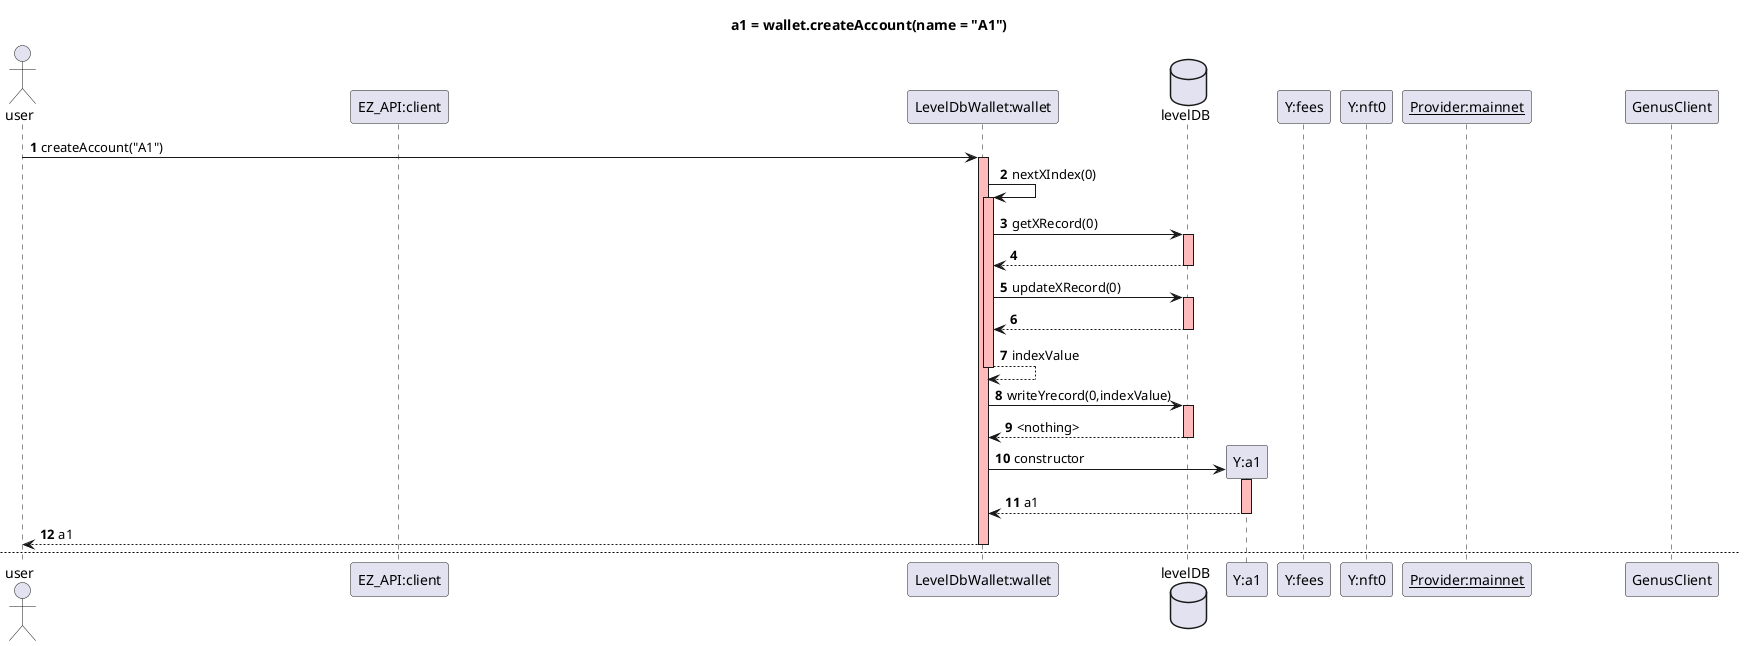@startuml
skinparam sequence {
  LifeLineBackgroundColor #FFBBBB
}

autonumber
autoactivate on
actor user
participant "EZ_API:client" as client
participant "LevelDbWallet:wallet" as wallet
database levelDB
participant "Y:a1" as a1
participant "Y:fees" as fees
participant "Y:nft0" as nft0
participant "__Provider:mainnet__" as mainnet
title a1 = wallet.createAccount(name = "A1")
user -> wallet : createAccount("A1")
  wallet -> wallet : nextXIndex(0)
    wallet -> levelDB : getXRecord(0)
    return

    wallet -> levelDB : updateXRecord(0)
    return
  return indexValue

  wallet -> levelDB : writeYrecord(0,indexValue)
  return <nothing>

  create a1
  wallet -> a1 : constructor
  return a1
return a1

newpage client.transaction( fee = Topl.input( quantity = 200, account="fees", assetType = "nanopolys"), input = Topl.input( account = a1, assetType = "NFT0"), output = Topl.output( assetType = "NFT0", account =  a2))
user -> client : input(quantity=200,\n         account="fees",\n         assetType="nanopolys")
  client -> wallet : getYByName("fees")
    wallet -> wallet : getXRecord
      wallet -> levelDB : read
      return x record
    return
    wallet -> levelDB : read
    return y record
  return fees

  client -> fees : updateBoxStates()
    opt if box states are stale
      fees -> GenusClient : getBoxesByAddress
      return the boxes associated with the addresses under fees

      fees -> wallet : updateBoxStates
      return
    end opt
  return

  client -> fees : getAddressByAssetLabel("nanopolys", 200)
  return sequence of boxes categorized as spend, change or split
return sequence of inputs and an optional output for change

user -> client : input(account = a1, assetType = "NFT0")
  client -> wallet : getYByName("NFT0")
  return nft0

  client -> fees : updateBoxStates()
  return

  client -> fees : getAddressByAssetLabel("NFT0")
  return sequence of boxes categorized as spend, change or split.
return sequence of inputs and optional change outputs

user -> client : output(assetType = "NFT0", account = a2)
  client -> wallet : getNextAddress
    wallet -> wallet : writeZrecord
      wallet -> levelDB : write
      return
    return
  return an unused address
return an Unquantified output

user -> client : transaction(inputs, outputs, unquantifiedOutputs)
  client -> client : matchUnassignedInputsToUnquantifiedOutputs(inputs, outputs, unquantifiedOutputs)
  return outputs replacing unquantifiedOutputs
return unprovenTransaction


@enduml